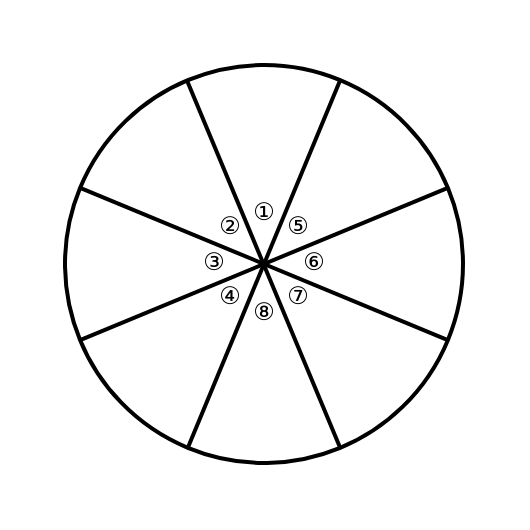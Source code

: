 <mxfile version="24.8.3">
  <diagram name="第 1 页" id="TDeOkKSsGTex9BlClYvF">
    <mxGraphModel dx="381" dy="206" grid="1" gridSize="10" guides="1" tooltips="1" connect="1" arrows="1" fold="1" page="1" pageScale="1" pageWidth="1169" pageHeight="827" math="0" shadow="0">
      <root>
        <mxCell id="0" />
        <mxCell id="1" parent="0" />
        <mxCell id="gp9tZCWzquhpx5BDjX6n-27" value="" style="ellipse;whiteSpace=wrap;html=1;aspect=fixed;fillColor=none;rotation=-22.5;strokeWidth=2;container=0;" vertex="1" parent="1">
          <mxGeometry x="180.5" y="300.5" width="199" height="199" as="geometry" />
        </mxCell>
        <mxCell id="gp9tZCWzquhpx5BDjX6n-28" value="" style="endArrow=none;html=1;rounded=0;exitX=0.5;exitY=1;exitDx=0;exitDy=0;strokeWidth=2;" edge="1" parent="1" source="gp9tZCWzquhpx5BDjX6n-27">
          <mxGeometry width="50" height="50" relative="1" as="geometry">
            <mxPoint x="214.655" y="372.639" as="sourcePoint" />
            <mxPoint x="241.388" y="307.962" as="targetPoint" />
          </mxGeometry>
        </mxCell>
        <mxCell id="gp9tZCWzquhpx5BDjX6n-29" value="" style="endArrow=none;html=1;rounded=0;exitX=0;exitY=0.5;exitDx=0;exitDy=0;entryX=1;entryY=0.5;entryDx=0;entryDy=0;strokeWidth=2;" edge="1" parent="1" source="gp9tZCWzquhpx5BDjX6n-27" target="gp9tZCWzquhpx5BDjX6n-27">
          <mxGeometry width="50" height="50" relative="1" as="geometry">
            <mxPoint x="224.556" y="421.395" as="sourcePoint" />
            <mxPoint x="250.299" y="357.713" as="targetPoint" />
          </mxGeometry>
        </mxCell>
        <mxCell id="gp9tZCWzquhpx5BDjX6n-30" value="" style="endArrow=none;html=1;rounded=0;entryX=1;entryY=0;entryDx=0;entryDy=0;exitX=0;exitY=1;exitDx=0;exitDy=0;strokeWidth=2;" edge="1" parent="1" source="gp9tZCWzquhpx5BDjX6n-27" target="gp9tZCWzquhpx5BDjX6n-27">
          <mxGeometry width="50" height="50" relative="1" as="geometry">
            <mxPoint x="279.012" y="399.504" as="sourcePoint" />
            <mxPoint x="305.744" y="334.828" as="targetPoint" />
          </mxGeometry>
        </mxCell>
        <mxCell id="gp9tZCWzquhpx5BDjX6n-31" value="" style="endArrow=none;html=1;rounded=0;entryX=1;entryY=1;entryDx=0;entryDy=0;exitX=0;exitY=0;exitDx=0;exitDy=0;strokeWidth=2;" edge="1" parent="1" source="gp9tZCWzquhpx5BDjX6n-27" target="gp9tZCWzquhpx5BDjX6n-27">
          <mxGeometry width="50" height="50" relative="1" as="geometry">
            <mxPoint x="78.022" y="483.086" as="sourcePoint" />
            <mxPoint x="105.744" y="417.415" as="targetPoint" />
          </mxGeometry>
        </mxCell>
        <mxCell id="gp9tZCWzquhpx5BDjX6n-32" value="①" style="text;html=1;align=center;verticalAlign=middle;whiteSpace=wrap;rounded=0;strokeWidth=2;container=0;" vertex="1" parent="1">
          <mxGeometry x="269" y="363" width="22" height="22" as="geometry" />
        </mxCell>
        <mxCell id="gp9tZCWzquhpx5BDjX6n-33" value="②" style="text;html=1;align=center;verticalAlign=middle;whiteSpace=wrap;rounded=0;strokeWidth=2;container=0;" vertex="1" parent="1">
          <mxGeometry x="252" y="370" width="22" height="22" as="geometry" />
        </mxCell>
        <mxCell id="gp9tZCWzquhpx5BDjX6n-34" value="③" style="text;html=1;align=center;verticalAlign=middle;whiteSpace=wrap;rounded=0;strokeWidth=2;container=0;" vertex="1" parent="1">
          <mxGeometry x="244" y="388" width="22" height="22" as="geometry" />
        </mxCell>
        <mxCell id="gp9tZCWzquhpx5BDjX6n-35" value="④" style="text;html=1;align=center;verticalAlign=middle;whiteSpace=wrap;rounded=0;strokeWidth=2;container=0;" vertex="1" parent="1">
          <mxGeometry x="252" y="405" width="22" height="22" as="geometry" />
        </mxCell>
        <mxCell id="gp9tZCWzquhpx5BDjX6n-36" value="⑤" style="text;html=1;align=center;verticalAlign=middle;whiteSpace=wrap;rounded=0;strokeWidth=2;container=0;" vertex="1" parent="1">
          <mxGeometry x="286" y="370" width="22" height="22" as="geometry" />
        </mxCell>
        <mxCell id="gp9tZCWzquhpx5BDjX6n-37" value="⑥" style="text;html=1;align=center;verticalAlign=middle;whiteSpace=wrap;rounded=0;strokeWidth=2;container=0;" vertex="1" parent="1">
          <mxGeometry x="294" y="388" width="22" height="22" as="geometry" />
        </mxCell>
        <mxCell id="gp9tZCWzquhpx5BDjX6n-38" value="⑦" style="text;html=1;align=center;verticalAlign=middle;whiteSpace=wrap;rounded=0;strokeWidth=2;container=0;" vertex="1" parent="1">
          <mxGeometry x="286" y="405" width="22" height="22" as="geometry" />
        </mxCell>
        <mxCell id="gp9tZCWzquhpx5BDjX6n-39" value="⑧" style="text;html=1;align=center;verticalAlign=middle;whiteSpace=wrap;rounded=0;strokeWidth=2;container=0;" vertex="1" parent="1">
          <mxGeometry x="269" y="413" width="22" height="22" as="geometry" />
        </mxCell>
      </root>
    </mxGraphModel>
  </diagram>
</mxfile>
